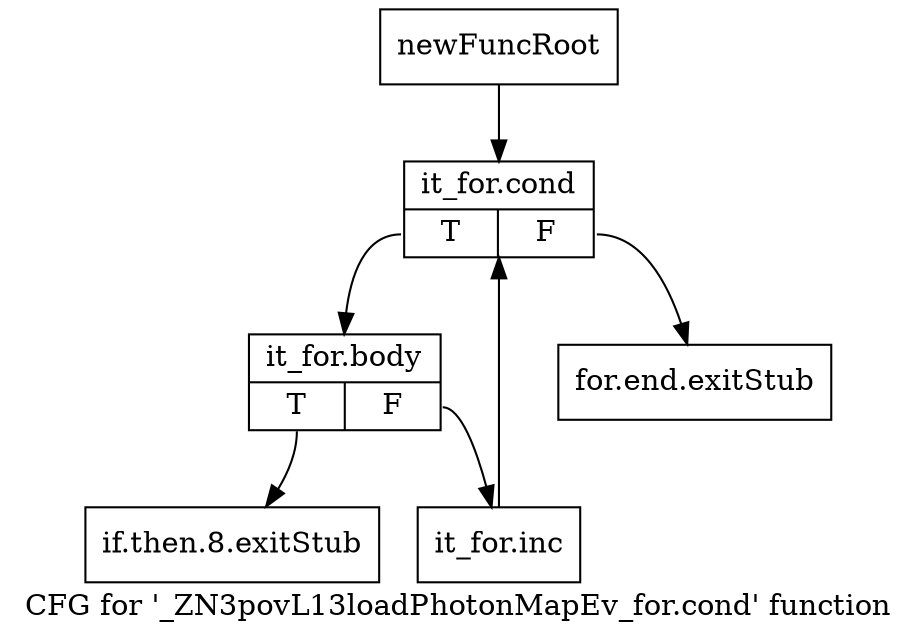 digraph "CFG for '_ZN3povL13loadPhotonMapEv_for.cond' function" {
	label="CFG for '_ZN3povL13loadPhotonMapEv_for.cond' function";

	Node0x29e3500 [shape=record,label="{newFuncRoot}"];
	Node0x29e3500 -> Node0x29e35f0;
	Node0x29e3550 [shape=record,label="{for.end.exitStub}"];
	Node0x29e35a0 [shape=record,label="{if.then.8.exitStub}"];
	Node0x29e35f0 [shape=record,label="{it_for.cond|{<s0>T|<s1>F}}"];
	Node0x29e35f0:s0 -> Node0x29e3640;
	Node0x29e35f0:s1 -> Node0x29e3550;
	Node0x29e3640 [shape=record,label="{it_for.body|{<s0>T|<s1>F}}"];
	Node0x29e3640:s0 -> Node0x29e35a0;
	Node0x29e3640:s1 -> Node0x29e3690;
	Node0x29e3690 [shape=record,label="{it_for.inc}"];
	Node0x29e3690 -> Node0x29e35f0;
}

